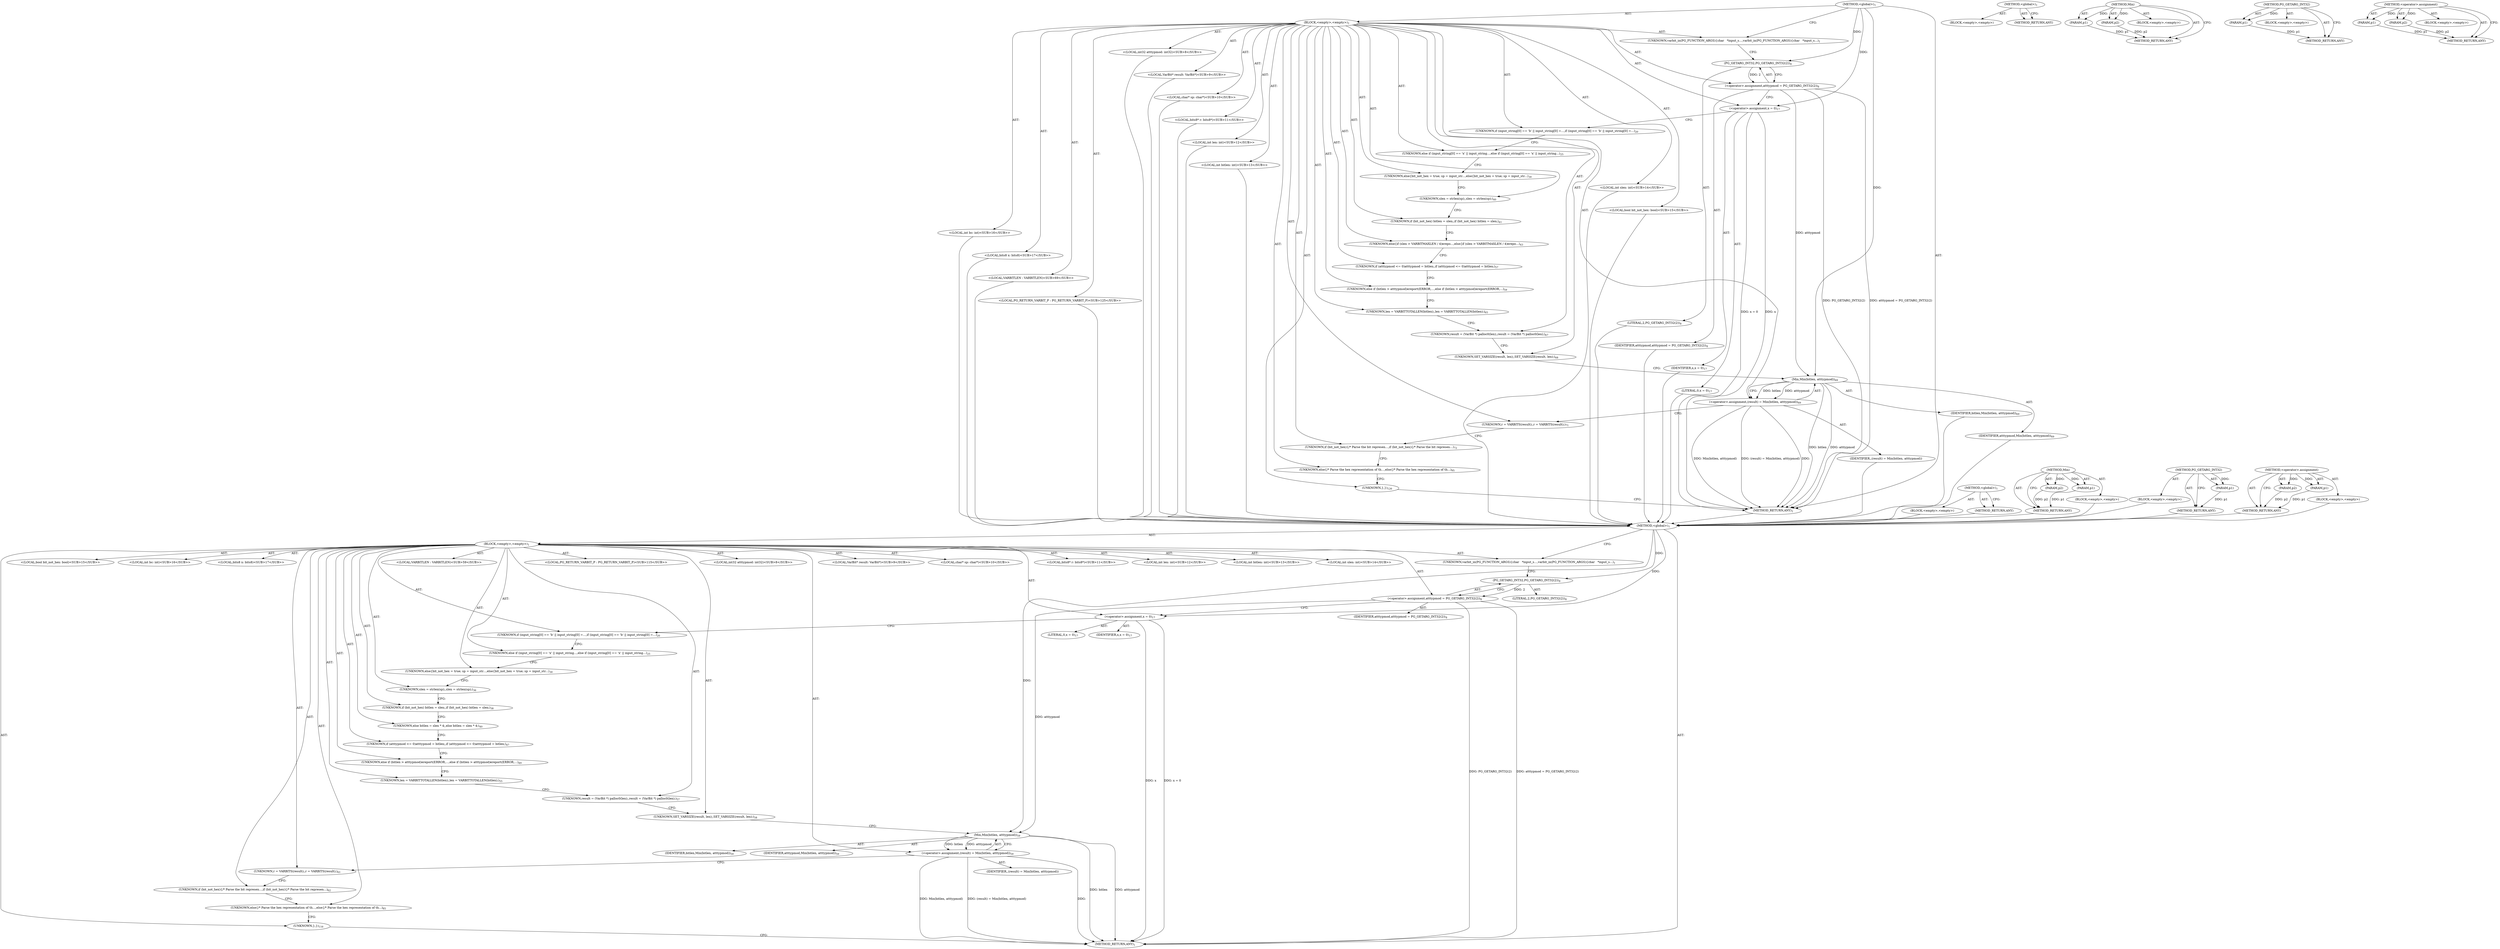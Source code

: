 digraph "&lt;operator&gt;.assignment" {
vulnerable_6 [label=<(METHOD,&lt;global&gt;)<SUB>1</SUB>>];
vulnerable_7 [label=<(BLOCK,&lt;empty&gt;,&lt;empty&gt;)<SUB>1</SUB>>];
vulnerable_8 [label=<(UNKNOWN,varbit_in(PG_FUNCTION_ARGS)
{
	char	   *input_s...,varbit_in(PG_FUNCTION_ARGS)
{
	char	   *input_s...)<SUB>1</SUB>>];
vulnerable_9 [label="<(LOCAL,int32 atttypmod: int32)<SUB>8</SUB>>"];
vulnerable_10 [label=<(&lt;operator&gt;.assignment,atttypmod = PG_GETARG_INT32(2))<SUB>8</SUB>>];
vulnerable_11 [label=<(IDENTIFIER,atttypmod,atttypmod = PG_GETARG_INT32(2))<SUB>8</SUB>>];
vulnerable_12 [label=<(PG_GETARG_INT32,PG_GETARG_INT32(2))<SUB>8</SUB>>];
vulnerable_13 [label=<(LITERAL,2,PG_GETARG_INT32(2))<SUB>8</SUB>>];
vulnerable_14 [label="<(LOCAL,VarBit* result: VarBit*)<SUB>9</SUB>>"];
vulnerable_15 [label="<(LOCAL,char* sp: char*)<SUB>10</SUB>>"];
vulnerable_16 [label="<(LOCAL,bits8* r: bits8*)<SUB>11</SUB>>"];
vulnerable_17 [label="<(LOCAL,int len: int)<SUB>12</SUB>>"];
vulnerable_18 [label="<(LOCAL,int bitlen: int)<SUB>13</SUB>>"];
vulnerable_19 [label="<(LOCAL,int slen: int)<SUB>14</SUB>>"];
vulnerable_20 [label="<(LOCAL,bool bit_not_hex: bool)<SUB>15</SUB>>"];
vulnerable_21 [label="<(LOCAL,int bc: int)<SUB>16</SUB>>"];
vulnerable_22 [label="<(LOCAL,bits8 x: bits8)<SUB>17</SUB>>"];
vulnerable_23 [label=<(&lt;operator&gt;.assignment,x = 0)<SUB>17</SUB>>];
vulnerable_24 [label=<(IDENTIFIER,x,x = 0)<SUB>17</SUB>>];
vulnerable_25 [label=<(LITERAL,0,x = 0)<SUB>17</SUB>>];
vulnerable_26 [label=<(UNKNOWN,if (input_string[0] == 'b' || input_string[0] =...,if (input_string[0] == 'b' || input_string[0] =...)<SUB>20</SUB>>];
vulnerable_27 [label=<(UNKNOWN,else if (input_string[0] == 'x' || input_string...,else if (input_string[0] == 'x' || input_string...)<SUB>25</SUB>>];
vulnerable_28 [label=<(UNKNOWN,else
	{
		bit_not_hex = true;
 		sp = input_str...,else
	{
		bit_not_hex = true;
 		sp = input_str...)<SUB>30</SUB>>];
vulnerable_29 [label=<(UNKNOWN,slen = strlen(sp);,slen = strlen(sp);)<SUB>36</SUB>>];
vulnerable_30 [label=<(UNKNOWN,if (bit_not_hex)
 		bitlen = slen;,if (bit_not_hex)
 		bitlen = slen;)<SUB>38</SUB>>];
vulnerable_31 [label=<(UNKNOWN,else
 		bitlen = slen * 4;,else
 		bitlen = slen * 4;)<SUB>40</SUB>>];
vulnerable_32 [label=<(UNKNOWN,if (atttypmod &lt;= 0)
		atttypmod = bitlen;,if (atttypmod &lt;= 0)
		atttypmod = bitlen;)<SUB>47</SUB>>];
vulnerable_33 [label=<(UNKNOWN,else if (bitlen &gt; atttypmod)
		ereport(ERROR,
	...,else if (bitlen &gt; atttypmod)
		ereport(ERROR,
	...)<SUB>49</SUB>>];
vulnerable_34 [label=<(UNKNOWN,len = VARBITTOTALLEN(bitlen);,len = VARBITTOTALLEN(bitlen);)<SUB>55</SUB>>];
vulnerable_35 [label=<(UNKNOWN,result = (VarBit *) palloc0(len);,result = (VarBit *) palloc0(len);)<SUB>57</SUB>>];
vulnerable_36 [label=<(UNKNOWN,SET_VARSIZE(result, len);,SET_VARSIZE(result, len);)<SUB>58</SUB>>];
vulnerable_37 [label="<(LOCAL,VARBITLEN : VARBITLEN)<SUB>59</SUB>>"];
vulnerable_38 [label=<(&lt;operator&gt;.assignment,(result) = Min(bitlen, atttypmod))<SUB>59</SUB>>];
vulnerable_39 [label=<(IDENTIFIER,,(result) = Min(bitlen, atttypmod))>];
vulnerable_40 [label=<(Min,Min(bitlen, atttypmod))<SUB>59</SUB>>];
vulnerable_41 [label=<(IDENTIFIER,bitlen,Min(bitlen, atttypmod))<SUB>59</SUB>>];
vulnerable_42 [label=<(IDENTIFIER,atttypmod,Min(bitlen, atttypmod))<SUB>59</SUB>>];
vulnerable_43 [label=<(UNKNOWN,r = VARBITS(result);,r = VARBITS(result);)<SUB>61</SUB>>];
vulnerable_44 [label=<(UNKNOWN,if (bit_not_hex)
	{
		/* Parse the bit represen...,if (bit_not_hex)
	{
		/* Parse the bit represen...)<SUB>62</SUB>>];
vulnerable_45 [label=<(UNKNOWN,else
	{
		/* Parse the hex representation of th...,else
	{
		/* Parse the hex representation of th...)<SUB>85</SUB>>];
vulnerable_46 [label="<(LOCAL,PG_RETURN_VARBIT_P : PG_RETURN_VARBIT_P)<SUB>115</SUB>>"];
vulnerable_47 [label=<(UNKNOWN,},})<SUB>116</SUB>>];
vulnerable_48 [label=<(METHOD_RETURN,ANY)<SUB>1</SUB>>];
vulnerable_71 [label=<(METHOD,&lt;global&gt;)<SUB>1</SUB>>];
vulnerable_72 [label=<(BLOCK,&lt;empty&gt;,&lt;empty&gt;)>];
vulnerable_73 [label=<(METHOD_RETURN,ANY)>];
vulnerable_86 [label=<(METHOD,Min)>];
vulnerable_87 [label=<(PARAM,p1)>];
vulnerable_88 [label=<(PARAM,p2)>];
vulnerable_89 [label=<(BLOCK,&lt;empty&gt;,&lt;empty&gt;)>];
vulnerable_90 [label=<(METHOD_RETURN,ANY)>];
vulnerable_82 [label=<(METHOD,PG_GETARG_INT32)>];
vulnerable_83 [label=<(PARAM,p1)>];
vulnerable_84 [label=<(BLOCK,&lt;empty&gt;,&lt;empty&gt;)>];
vulnerable_85 [label=<(METHOD_RETURN,ANY)>];
vulnerable_77 [label=<(METHOD,&lt;operator&gt;.assignment)>];
vulnerable_78 [label=<(PARAM,p1)>];
vulnerable_79 [label=<(PARAM,p2)>];
vulnerable_80 [label=<(BLOCK,&lt;empty&gt;,&lt;empty&gt;)>];
vulnerable_81 [label=<(METHOD_RETURN,ANY)>];
fixed_6 [label=<(METHOD,&lt;global&gt;)<SUB>1</SUB>>];
fixed_7 [label=<(BLOCK,&lt;empty&gt;,&lt;empty&gt;)<SUB>1</SUB>>];
fixed_8 [label=<(UNKNOWN,varbit_in(PG_FUNCTION_ARGS)
{
	char	   *input_s...,varbit_in(PG_FUNCTION_ARGS)
{
	char	   *input_s...)<SUB>1</SUB>>];
fixed_9 [label="<(LOCAL,int32 atttypmod: int32)<SUB>8</SUB>>"];
fixed_10 [label=<(&lt;operator&gt;.assignment,atttypmod = PG_GETARG_INT32(2))<SUB>8</SUB>>];
fixed_11 [label=<(IDENTIFIER,atttypmod,atttypmod = PG_GETARG_INT32(2))<SUB>8</SUB>>];
fixed_12 [label=<(PG_GETARG_INT32,PG_GETARG_INT32(2))<SUB>8</SUB>>];
fixed_13 [label=<(LITERAL,2,PG_GETARG_INT32(2))<SUB>8</SUB>>];
fixed_14 [label="<(LOCAL,VarBit* result: VarBit*)<SUB>9</SUB>>"];
fixed_15 [label="<(LOCAL,char* sp: char*)<SUB>10</SUB>>"];
fixed_16 [label="<(LOCAL,bits8* r: bits8*)<SUB>11</SUB>>"];
fixed_17 [label="<(LOCAL,int len: int)<SUB>12</SUB>>"];
fixed_18 [label="<(LOCAL,int bitlen: int)<SUB>13</SUB>>"];
fixed_19 [label="<(LOCAL,int slen: int)<SUB>14</SUB>>"];
fixed_20 [label="<(LOCAL,bool bit_not_hex: bool)<SUB>15</SUB>>"];
fixed_21 [label="<(LOCAL,int bc: int)<SUB>16</SUB>>"];
fixed_22 [label="<(LOCAL,bits8 x: bits8)<SUB>17</SUB>>"];
fixed_23 [label=<(&lt;operator&gt;.assignment,x = 0)<SUB>17</SUB>>];
fixed_24 [label=<(IDENTIFIER,x,x = 0)<SUB>17</SUB>>];
fixed_25 [label=<(LITERAL,0,x = 0)<SUB>17</SUB>>];
fixed_26 [label=<(UNKNOWN,if (input_string[0] == 'b' || input_string[0] =...,if (input_string[0] == 'b' || input_string[0] =...)<SUB>20</SUB>>];
fixed_27 [label=<(UNKNOWN,else if (input_string[0] == 'x' || input_string...,else if (input_string[0] == 'x' || input_string...)<SUB>25</SUB>>];
fixed_28 [label=<(UNKNOWN,else
	{
		bit_not_hex = true;
 		sp = input_str...,else
	{
		bit_not_hex = true;
 		sp = input_str...)<SUB>30</SUB>>];
fixed_29 [label=<(UNKNOWN,slen = strlen(sp);,slen = strlen(sp);)<SUB>40</SUB>>];
fixed_30 [label=<(UNKNOWN,if (bit_not_hex)
 		bitlen = slen;,if (bit_not_hex)
 		bitlen = slen;)<SUB>41</SUB>>];
fixed_31 [label=<(UNKNOWN,else
	{
		if (slen &gt; VARBITMAXLEN / 4)
			erepo...,else
	{
		if (slen &gt; VARBITMAXLEN / 4)
			erepo...)<SUB>43</SUB>>];
fixed_32 [label=<(UNKNOWN,if (atttypmod &lt;= 0)
		atttypmod = bitlen;,if (atttypmod &lt;= 0)
		atttypmod = bitlen;)<SUB>57</SUB>>];
fixed_33 [label=<(UNKNOWN,else if (bitlen &gt; atttypmod)
		ereport(ERROR,
	...,else if (bitlen &gt; atttypmod)
		ereport(ERROR,
	...)<SUB>59</SUB>>];
fixed_34 [label=<(UNKNOWN,len = VARBITTOTALLEN(bitlen);,len = VARBITTOTALLEN(bitlen);)<SUB>65</SUB>>];
fixed_35 [label=<(UNKNOWN,result = (VarBit *) palloc0(len);,result = (VarBit *) palloc0(len);)<SUB>67</SUB>>];
fixed_36 [label=<(UNKNOWN,SET_VARSIZE(result, len);,SET_VARSIZE(result, len);)<SUB>68</SUB>>];
fixed_37 [label="<(LOCAL,VARBITLEN : VARBITLEN)<SUB>69</SUB>>"];
fixed_38 [label=<(&lt;operator&gt;.assignment,(result) = Min(bitlen, atttypmod))<SUB>69</SUB>>];
fixed_39 [label=<(IDENTIFIER,,(result) = Min(bitlen, atttypmod))>];
fixed_40 [label=<(Min,Min(bitlen, atttypmod))<SUB>69</SUB>>];
fixed_41 [label=<(IDENTIFIER,bitlen,Min(bitlen, atttypmod))<SUB>69</SUB>>];
fixed_42 [label=<(IDENTIFIER,atttypmod,Min(bitlen, atttypmod))<SUB>69</SUB>>];
fixed_43 [label=<(UNKNOWN,r = VARBITS(result);,r = VARBITS(result);)<SUB>71</SUB>>];
fixed_44 [label=<(UNKNOWN,if (bit_not_hex)
	{
		/* Parse the bit represen...,if (bit_not_hex)
	{
		/* Parse the bit represen...)<SUB>72</SUB>>];
fixed_45 [label=<(UNKNOWN,else
	{
		/* Parse the hex representation of th...,else
	{
		/* Parse the hex representation of th...)<SUB>95</SUB>>];
fixed_46 [label="<(LOCAL,PG_RETURN_VARBIT_P : PG_RETURN_VARBIT_P)<SUB>125</SUB>>"];
fixed_47 [label=<(UNKNOWN,},})<SUB>126</SUB>>];
fixed_48 [label=<(METHOD_RETURN,ANY)<SUB>1</SUB>>];
fixed_71 [label=<(METHOD,&lt;global&gt;)<SUB>1</SUB>>];
fixed_72 [label=<(BLOCK,&lt;empty&gt;,&lt;empty&gt;)>];
fixed_73 [label=<(METHOD_RETURN,ANY)>];
fixed_86 [label=<(METHOD,Min)>];
fixed_87 [label=<(PARAM,p1)>];
fixed_88 [label=<(PARAM,p2)>];
fixed_89 [label=<(BLOCK,&lt;empty&gt;,&lt;empty&gt;)>];
fixed_90 [label=<(METHOD_RETURN,ANY)>];
fixed_82 [label=<(METHOD,PG_GETARG_INT32)>];
fixed_83 [label=<(PARAM,p1)>];
fixed_84 [label=<(BLOCK,&lt;empty&gt;,&lt;empty&gt;)>];
fixed_85 [label=<(METHOD_RETURN,ANY)>];
fixed_77 [label=<(METHOD,&lt;operator&gt;.assignment)>];
fixed_78 [label=<(PARAM,p1)>];
fixed_79 [label=<(PARAM,p2)>];
fixed_80 [label=<(BLOCK,&lt;empty&gt;,&lt;empty&gt;)>];
fixed_81 [label=<(METHOD_RETURN,ANY)>];
vulnerable_6 -> vulnerable_7  [key=0, label="AST: "];
vulnerable_6 -> vulnerable_48  [key=0, label="AST: "];
vulnerable_6 -> vulnerable_8  [key=0, label="CFG: "];
vulnerable_6 -> vulnerable_23  [key=0, label="DDG: "];
vulnerable_6 -> vulnerable_12  [key=0, label="DDG: "];
vulnerable_6 -> vulnerable_40  [key=0, label="DDG: "];
vulnerable_7 -> vulnerable_8  [key=0, label="AST: "];
vulnerable_7 -> vulnerable_9  [key=0, label="AST: "];
vulnerable_7 -> vulnerable_10  [key=0, label="AST: "];
vulnerable_7 -> vulnerable_14  [key=0, label="AST: "];
vulnerable_7 -> vulnerable_15  [key=0, label="AST: "];
vulnerable_7 -> vulnerable_16  [key=0, label="AST: "];
vulnerable_7 -> vulnerable_17  [key=0, label="AST: "];
vulnerable_7 -> vulnerable_18  [key=0, label="AST: "];
vulnerable_7 -> vulnerable_19  [key=0, label="AST: "];
vulnerable_7 -> vulnerable_20  [key=0, label="AST: "];
vulnerable_7 -> vulnerable_21  [key=0, label="AST: "];
vulnerable_7 -> vulnerable_22  [key=0, label="AST: "];
vulnerable_7 -> vulnerable_23  [key=0, label="AST: "];
vulnerable_7 -> vulnerable_26  [key=0, label="AST: "];
vulnerable_7 -> vulnerable_27  [key=0, label="AST: "];
vulnerable_7 -> vulnerable_28  [key=0, label="AST: "];
vulnerable_7 -> vulnerable_29  [key=0, label="AST: "];
vulnerable_7 -> vulnerable_30  [key=0, label="AST: "];
vulnerable_7 -> vulnerable_31  [key=0, label="AST: "];
vulnerable_7 -> vulnerable_32  [key=0, label="AST: "];
vulnerable_7 -> vulnerable_33  [key=0, label="AST: "];
vulnerable_7 -> vulnerable_34  [key=0, label="AST: "];
vulnerable_7 -> vulnerable_35  [key=0, label="AST: "];
vulnerable_7 -> vulnerable_36  [key=0, label="AST: "];
vulnerable_7 -> vulnerable_37  [key=0, label="AST: "];
vulnerable_7 -> vulnerable_38  [key=0, label="AST: "];
vulnerable_7 -> vulnerable_43  [key=0, label="AST: "];
vulnerable_7 -> vulnerable_44  [key=0, label="AST: "];
vulnerable_7 -> vulnerable_45  [key=0, label="AST: "];
vulnerable_7 -> vulnerable_46  [key=0, label="AST: "];
vulnerable_7 -> vulnerable_47  [key=0, label="AST: "];
vulnerable_8 -> vulnerable_12  [key=0, label="CFG: "];
vulnerable_10 -> vulnerable_11  [key=0, label="AST: "];
vulnerable_10 -> vulnerable_12  [key=0, label="AST: "];
vulnerable_10 -> vulnerable_23  [key=0, label="CFG: "];
vulnerable_10 -> vulnerable_48  [key=0, label="DDG: PG_GETARG_INT32(2)"];
vulnerable_10 -> vulnerable_48  [key=1, label="DDG: atttypmod = PG_GETARG_INT32(2)"];
vulnerable_10 -> vulnerable_40  [key=0, label="DDG: atttypmod"];
vulnerable_12 -> vulnerable_13  [key=0, label="AST: "];
vulnerable_12 -> vulnerable_10  [key=0, label="CFG: "];
vulnerable_12 -> vulnerable_10  [key=1, label="DDG: 2"];
vulnerable_23 -> vulnerable_24  [key=0, label="AST: "];
vulnerable_23 -> vulnerable_25  [key=0, label="AST: "];
vulnerable_23 -> vulnerable_26  [key=0, label="CFG: "];
vulnerable_23 -> vulnerable_48  [key=0, label="DDG: x"];
vulnerable_23 -> vulnerable_48  [key=1, label="DDG: x = 0"];
vulnerable_26 -> vulnerable_27  [key=0, label="CFG: "];
vulnerable_27 -> vulnerable_28  [key=0, label="CFG: "];
vulnerable_28 -> vulnerable_29  [key=0, label="CFG: "];
vulnerable_29 -> vulnerable_30  [key=0, label="CFG: "];
vulnerable_30 -> vulnerable_31  [key=0, label="CFG: "];
vulnerable_31 -> vulnerable_32  [key=0, label="CFG: "];
vulnerable_32 -> vulnerable_33  [key=0, label="CFG: "];
vulnerable_33 -> vulnerable_34  [key=0, label="CFG: "];
vulnerable_34 -> vulnerable_35  [key=0, label="CFG: "];
vulnerable_35 -> vulnerable_36  [key=0, label="CFG: "];
vulnerable_36 -> vulnerable_40  [key=0, label="CFG: "];
vulnerable_38 -> vulnerable_39  [key=0, label="AST: "];
vulnerable_38 -> vulnerable_40  [key=0, label="AST: "];
vulnerable_38 -> vulnerable_43  [key=0, label="CFG: "];
vulnerable_38 -> vulnerable_48  [key=0, label="DDG: Min(bitlen, atttypmod)"];
vulnerable_38 -> vulnerable_48  [key=1, label="DDG: (result) = Min(bitlen, atttypmod)"];
vulnerable_38 -> vulnerable_48  [key=2, label="DDG: "];
vulnerable_40 -> vulnerable_41  [key=0, label="AST: "];
vulnerable_40 -> vulnerable_42  [key=0, label="AST: "];
vulnerable_40 -> vulnerable_38  [key=0, label="CFG: "];
vulnerable_40 -> vulnerable_38  [key=1, label="DDG: bitlen"];
vulnerable_40 -> vulnerable_38  [key=2, label="DDG: atttypmod"];
vulnerable_40 -> vulnerable_48  [key=0, label="DDG: bitlen"];
vulnerable_40 -> vulnerable_48  [key=1, label="DDG: atttypmod"];
vulnerable_43 -> vulnerable_44  [key=0, label="CFG: "];
vulnerable_44 -> vulnerable_45  [key=0, label="CFG: "];
vulnerable_45 -> vulnerable_47  [key=0, label="CFG: "];
vulnerable_47 -> vulnerable_48  [key=0, label="CFG: "];
vulnerable_71 -> vulnerable_72  [key=0, label="AST: "];
vulnerable_71 -> vulnerable_73  [key=0, label="AST: "];
vulnerable_71 -> vulnerable_73  [key=1, label="CFG: "];
vulnerable_86 -> vulnerable_87  [key=0, label="AST: "];
vulnerable_86 -> vulnerable_87  [key=1, label="DDG: "];
vulnerable_86 -> vulnerable_89  [key=0, label="AST: "];
vulnerable_86 -> vulnerable_88  [key=0, label="AST: "];
vulnerable_86 -> vulnerable_88  [key=1, label="DDG: "];
vulnerable_86 -> vulnerable_90  [key=0, label="AST: "];
vulnerable_86 -> vulnerable_90  [key=1, label="CFG: "];
vulnerable_87 -> vulnerable_90  [key=0, label="DDG: p1"];
vulnerable_88 -> vulnerable_90  [key=0, label="DDG: p2"];
vulnerable_82 -> vulnerable_83  [key=0, label="AST: "];
vulnerable_82 -> vulnerable_83  [key=1, label="DDG: "];
vulnerable_82 -> vulnerable_84  [key=0, label="AST: "];
vulnerable_82 -> vulnerable_85  [key=0, label="AST: "];
vulnerable_82 -> vulnerable_85  [key=1, label="CFG: "];
vulnerable_83 -> vulnerable_85  [key=0, label="DDG: p1"];
vulnerable_77 -> vulnerable_78  [key=0, label="AST: "];
vulnerable_77 -> vulnerable_78  [key=1, label="DDG: "];
vulnerable_77 -> vulnerable_80  [key=0, label="AST: "];
vulnerable_77 -> vulnerable_79  [key=0, label="AST: "];
vulnerable_77 -> vulnerable_79  [key=1, label="DDG: "];
vulnerable_77 -> vulnerable_81  [key=0, label="AST: "];
vulnerable_77 -> vulnerable_81  [key=1, label="CFG: "];
vulnerable_78 -> vulnerable_81  [key=0, label="DDG: p1"];
vulnerable_79 -> vulnerable_81  [key=0, label="DDG: p2"];
fixed_6 -> fixed_7  [key=0, label="AST: "];
fixed_6 -> fixed_48  [key=0, label="AST: "];
fixed_6 -> fixed_8  [key=0, label="CFG: "];
fixed_6 -> fixed_23  [key=0, label="DDG: "];
fixed_6 -> fixed_12  [key=0, label="DDG: "];
fixed_6 -> fixed_40  [key=0, label="DDG: "];
fixed_7 -> fixed_8  [key=0, label="AST: "];
fixed_7 -> fixed_9  [key=0, label="AST: "];
fixed_7 -> fixed_10  [key=0, label="AST: "];
fixed_7 -> fixed_14  [key=0, label="AST: "];
fixed_7 -> fixed_15  [key=0, label="AST: "];
fixed_7 -> fixed_16  [key=0, label="AST: "];
fixed_7 -> fixed_17  [key=0, label="AST: "];
fixed_7 -> fixed_18  [key=0, label="AST: "];
fixed_7 -> fixed_19  [key=0, label="AST: "];
fixed_7 -> fixed_20  [key=0, label="AST: "];
fixed_7 -> fixed_21  [key=0, label="AST: "];
fixed_7 -> fixed_22  [key=0, label="AST: "];
fixed_7 -> fixed_23  [key=0, label="AST: "];
fixed_7 -> fixed_26  [key=0, label="AST: "];
fixed_7 -> fixed_27  [key=0, label="AST: "];
fixed_7 -> fixed_28  [key=0, label="AST: "];
fixed_7 -> fixed_29  [key=0, label="AST: "];
fixed_7 -> fixed_30  [key=0, label="AST: "];
fixed_7 -> fixed_31  [key=0, label="AST: "];
fixed_7 -> fixed_32  [key=0, label="AST: "];
fixed_7 -> fixed_33  [key=0, label="AST: "];
fixed_7 -> fixed_34  [key=0, label="AST: "];
fixed_7 -> fixed_35  [key=0, label="AST: "];
fixed_7 -> fixed_36  [key=0, label="AST: "];
fixed_7 -> fixed_37  [key=0, label="AST: "];
fixed_7 -> fixed_38  [key=0, label="AST: "];
fixed_7 -> fixed_43  [key=0, label="AST: "];
fixed_7 -> fixed_44  [key=0, label="AST: "];
fixed_7 -> fixed_45  [key=0, label="AST: "];
fixed_7 -> fixed_46  [key=0, label="AST: "];
fixed_7 -> fixed_47  [key=0, label="AST: "];
fixed_8 -> fixed_12  [key=0, label="CFG: "];
fixed_9 -> vulnerable_6  [key=0];
fixed_10 -> fixed_11  [key=0, label="AST: "];
fixed_10 -> fixed_12  [key=0, label="AST: "];
fixed_10 -> fixed_23  [key=0, label="CFG: "];
fixed_10 -> fixed_48  [key=0, label="DDG: PG_GETARG_INT32(2)"];
fixed_10 -> fixed_48  [key=1, label="DDG: atttypmod = PG_GETARG_INT32(2)"];
fixed_10 -> fixed_40  [key=0, label="DDG: atttypmod"];
fixed_11 -> vulnerable_6  [key=0];
fixed_12 -> fixed_13  [key=0, label="AST: "];
fixed_12 -> fixed_10  [key=0, label="CFG: "];
fixed_12 -> fixed_10  [key=1, label="DDG: 2"];
fixed_13 -> vulnerable_6  [key=0];
fixed_14 -> vulnerable_6  [key=0];
fixed_15 -> vulnerable_6  [key=0];
fixed_16 -> vulnerable_6  [key=0];
fixed_17 -> vulnerable_6  [key=0];
fixed_18 -> vulnerable_6  [key=0];
fixed_19 -> vulnerable_6  [key=0];
fixed_20 -> vulnerable_6  [key=0];
fixed_21 -> vulnerable_6  [key=0];
fixed_22 -> vulnerable_6  [key=0];
fixed_23 -> fixed_24  [key=0, label="AST: "];
fixed_23 -> fixed_25  [key=0, label="AST: "];
fixed_23 -> fixed_26  [key=0, label="CFG: "];
fixed_23 -> fixed_48  [key=0, label="DDG: x"];
fixed_23 -> fixed_48  [key=1, label="DDG: x = 0"];
fixed_24 -> vulnerable_6  [key=0];
fixed_25 -> vulnerable_6  [key=0];
fixed_26 -> fixed_27  [key=0, label="CFG: "];
fixed_27 -> fixed_28  [key=0, label="CFG: "];
fixed_28 -> fixed_29  [key=0, label="CFG: "];
fixed_29 -> fixed_30  [key=0, label="CFG: "];
fixed_30 -> fixed_31  [key=0, label="CFG: "];
fixed_31 -> fixed_32  [key=0, label="CFG: "];
fixed_32 -> fixed_33  [key=0, label="CFG: "];
fixed_33 -> fixed_34  [key=0, label="CFG: "];
fixed_34 -> fixed_35  [key=0, label="CFG: "];
fixed_35 -> fixed_36  [key=0, label="CFG: "];
fixed_36 -> fixed_40  [key=0, label="CFG: "];
fixed_37 -> vulnerable_6  [key=0];
fixed_38 -> fixed_39  [key=0, label="AST: "];
fixed_38 -> fixed_40  [key=0, label="AST: "];
fixed_38 -> fixed_43  [key=0, label="CFG: "];
fixed_38 -> fixed_48  [key=0, label="DDG: Min(bitlen, atttypmod)"];
fixed_38 -> fixed_48  [key=1, label="DDG: (result) = Min(bitlen, atttypmod)"];
fixed_38 -> fixed_48  [key=2, label="DDG: "];
fixed_39 -> vulnerable_6  [key=0];
fixed_40 -> fixed_41  [key=0, label="AST: "];
fixed_40 -> fixed_42  [key=0, label="AST: "];
fixed_40 -> fixed_38  [key=0, label="CFG: "];
fixed_40 -> fixed_38  [key=1, label="DDG: bitlen"];
fixed_40 -> fixed_38  [key=2, label="DDG: atttypmod"];
fixed_40 -> fixed_48  [key=0, label="DDG: bitlen"];
fixed_40 -> fixed_48  [key=1, label="DDG: atttypmod"];
fixed_41 -> vulnerable_6  [key=0];
fixed_42 -> vulnerable_6  [key=0];
fixed_43 -> fixed_44  [key=0, label="CFG: "];
fixed_44 -> fixed_45  [key=0, label="CFG: "];
fixed_45 -> fixed_47  [key=0, label="CFG: "];
fixed_46 -> vulnerable_6  [key=0];
fixed_47 -> fixed_48  [key=0, label="CFG: "];
fixed_48 -> vulnerable_6  [key=0];
fixed_71 -> fixed_72  [key=0, label="AST: "];
fixed_71 -> fixed_73  [key=0, label="AST: "];
fixed_71 -> fixed_73  [key=1, label="CFG: "];
fixed_72 -> vulnerable_6  [key=0];
fixed_73 -> vulnerable_6  [key=0];
fixed_86 -> fixed_87  [key=0, label="AST: "];
fixed_86 -> fixed_87  [key=1, label="DDG: "];
fixed_86 -> fixed_89  [key=0, label="AST: "];
fixed_86 -> fixed_88  [key=0, label="AST: "];
fixed_86 -> fixed_88  [key=1, label="DDG: "];
fixed_86 -> fixed_90  [key=0, label="AST: "];
fixed_86 -> fixed_90  [key=1, label="CFG: "];
fixed_87 -> fixed_90  [key=0, label="DDG: p1"];
fixed_88 -> fixed_90  [key=0, label="DDG: p2"];
fixed_89 -> vulnerable_6  [key=0];
fixed_90 -> vulnerable_6  [key=0];
fixed_82 -> fixed_83  [key=0, label="AST: "];
fixed_82 -> fixed_83  [key=1, label="DDG: "];
fixed_82 -> fixed_84  [key=0, label="AST: "];
fixed_82 -> fixed_85  [key=0, label="AST: "];
fixed_82 -> fixed_85  [key=1, label="CFG: "];
fixed_83 -> fixed_85  [key=0, label="DDG: p1"];
fixed_84 -> vulnerable_6  [key=0];
fixed_85 -> vulnerable_6  [key=0];
fixed_77 -> fixed_78  [key=0, label="AST: "];
fixed_77 -> fixed_78  [key=1, label="DDG: "];
fixed_77 -> fixed_80  [key=0, label="AST: "];
fixed_77 -> fixed_79  [key=0, label="AST: "];
fixed_77 -> fixed_79  [key=1, label="DDG: "];
fixed_77 -> fixed_81  [key=0, label="AST: "];
fixed_77 -> fixed_81  [key=1, label="CFG: "];
fixed_78 -> fixed_81  [key=0, label="DDG: p1"];
fixed_79 -> fixed_81  [key=0, label="DDG: p2"];
fixed_80 -> vulnerable_6  [key=0];
fixed_81 -> vulnerable_6  [key=0];
}
